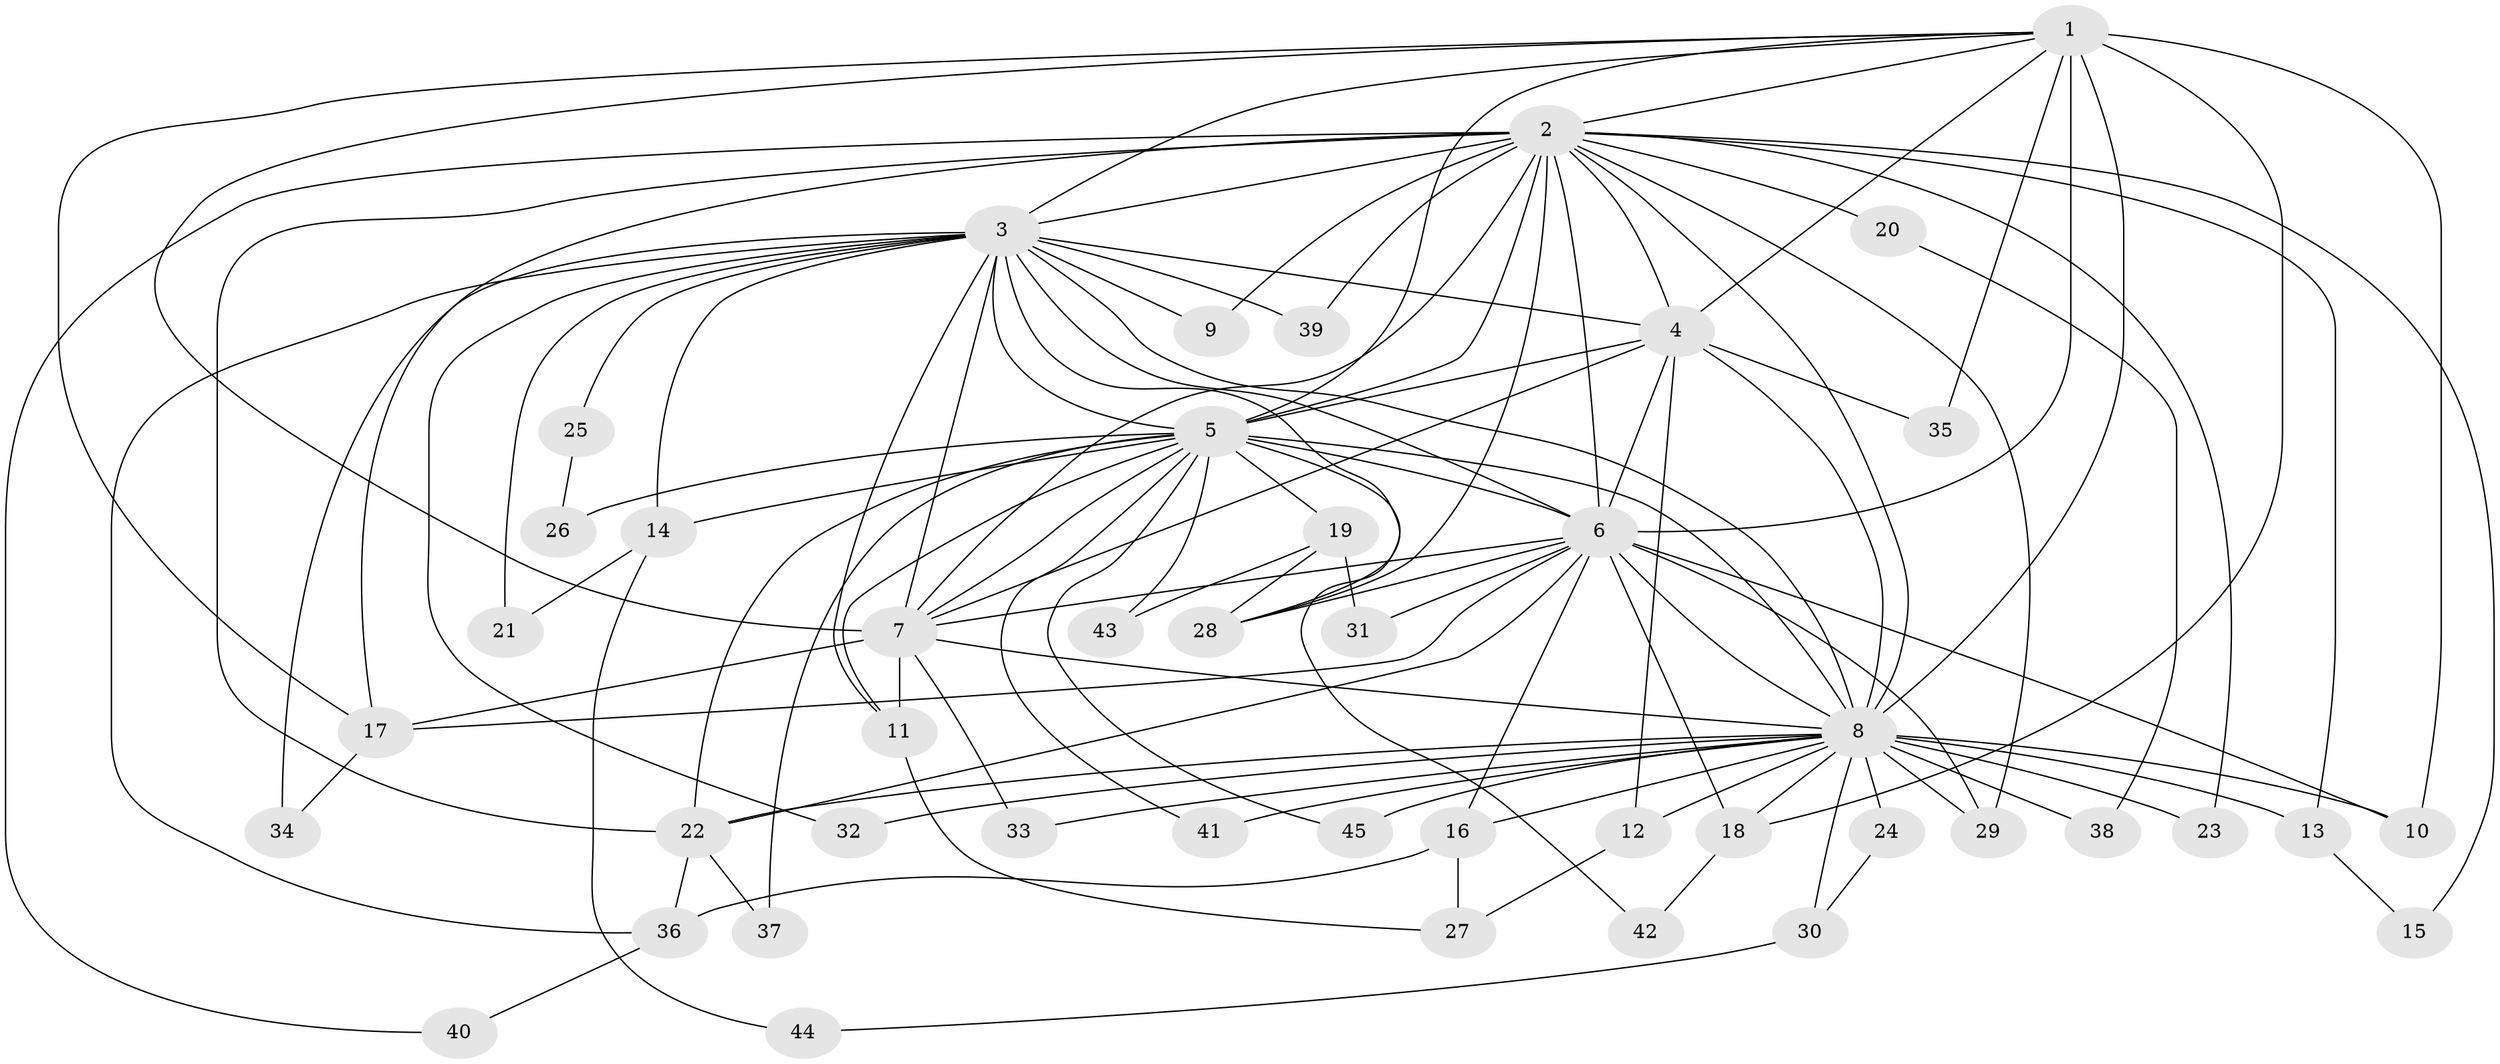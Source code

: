 // original degree distribution, {22: 0.011111111111111112, 25: 0.011111111111111112, 28: 0.011111111111111112, 13: 0.011111111111111112, 23: 0.011111111111111112, 14: 0.011111111111111112, 16: 0.011111111111111112, 18: 0.011111111111111112, 20: 0.011111111111111112, 24: 0.011111111111111112, 4: 0.1111111111111111, 2: 0.5222222222222223, 3: 0.23333333333333334, 5: 0.022222222222222223}
// Generated by graph-tools (version 1.1) at 2025/34/03/09/25 02:34:57]
// undirected, 45 vertices, 110 edges
graph export_dot {
graph [start="1"]
  node [color=gray90,style=filled];
  1;
  2;
  3;
  4;
  5;
  6;
  7;
  8;
  9;
  10;
  11;
  12;
  13;
  14;
  15;
  16;
  17;
  18;
  19;
  20;
  21;
  22;
  23;
  24;
  25;
  26;
  27;
  28;
  29;
  30;
  31;
  32;
  33;
  34;
  35;
  36;
  37;
  38;
  39;
  40;
  41;
  42;
  43;
  44;
  45;
  1 -- 2 [weight=1.0];
  1 -- 3 [weight=1.0];
  1 -- 4 [weight=1.0];
  1 -- 5 [weight=1.0];
  1 -- 6 [weight=2.0];
  1 -- 7 [weight=2.0];
  1 -- 8 [weight=2.0];
  1 -- 10 [weight=7.0];
  1 -- 17 [weight=1.0];
  1 -- 18 [weight=1.0];
  1 -- 35 [weight=2.0];
  2 -- 3 [weight=2.0];
  2 -- 4 [weight=1.0];
  2 -- 5 [weight=1.0];
  2 -- 6 [weight=2.0];
  2 -- 7 [weight=2.0];
  2 -- 8 [weight=2.0];
  2 -- 9 [weight=1.0];
  2 -- 13 [weight=1.0];
  2 -- 15 [weight=1.0];
  2 -- 17 [weight=1.0];
  2 -- 20 [weight=1.0];
  2 -- 22 [weight=2.0];
  2 -- 23 [weight=1.0];
  2 -- 28 [weight=1.0];
  2 -- 29 [weight=1.0];
  2 -- 39 [weight=1.0];
  2 -- 40 [weight=1.0];
  3 -- 4 [weight=2.0];
  3 -- 5 [weight=1.0];
  3 -- 6 [weight=2.0];
  3 -- 7 [weight=2.0];
  3 -- 8 [weight=3.0];
  3 -- 9 [weight=1.0];
  3 -- 11 [weight=1.0];
  3 -- 14 [weight=2.0];
  3 -- 21 [weight=2.0];
  3 -- 25 [weight=1.0];
  3 -- 28 [weight=1.0];
  3 -- 32 [weight=1.0];
  3 -- 34 [weight=1.0];
  3 -- 36 [weight=2.0];
  3 -- 39 [weight=1.0];
  4 -- 5 [weight=1.0];
  4 -- 6 [weight=3.0];
  4 -- 7 [weight=1.0];
  4 -- 8 [weight=2.0];
  4 -- 12 [weight=1.0];
  4 -- 35 [weight=1.0];
  5 -- 6 [weight=3.0];
  5 -- 7 [weight=2.0];
  5 -- 8 [weight=2.0];
  5 -- 11 [weight=1.0];
  5 -- 14 [weight=1.0];
  5 -- 19 [weight=1.0];
  5 -- 22 [weight=1.0];
  5 -- 26 [weight=1.0];
  5 -- 37 [weight=1.0];
  5 -- 41 [weight=1.0];
  5 -- 42 [weight=1.0];
  5 -- 43 [weight=1.0];
  5 -- 45 [weight=1.0];
  6 -- 7 [weight=3.0];
  6 -- 8 [weight=4.0];
  6 -- 10 [weight=1.0];
  6 -- 16 [weight=2.0];
  6 -- 17 [weight=1.0];
  6 -- 18 [weight=1.0];
  6 -- 22 [weight=1.0];
  6 -- 28 [weight=3.0];
  6 -- 29 [weight=1.0];
  6 -- 31 [weight=1.0];
  7 -- 8 [weight=2.0];
  7 -- 11 [weight=2.0];
  7 -- 17 [weight=1.0];
  7 -- 33 [weight=1.0];
  8 -- 10 [weight=5.0];
  8 -- 12 [weight=1.0];
  8 -- 13 [weight=2.0];
  8 -- 16 [weight=2.0];
  8 -- 18 [weight=1.0];
  8 -- 22 [weight=1.0];
  8 -- 23 [weight=1.0];
  8 -- 24 [weight=1.0];
  8 -- 29 [weight=1.0];
  8 -- 30 [weight=1.0];
  8 -- 32 [weight=1.0];
  8 -- 33 [weight=1.0];
  8 -- 38 [weight=1.0];
  8 -- 41 [weight=1.0];
  8 -- 45 [weight=1.0];
  11 -- 27 [weight=1.0];
  12 -- 27 [weight=1.0];
  13 -- 15 [weight=1.0];
  14 -- 21 [weight=1.0];
  14 -- 44 [weight=1.0];
  16 -- 27 [weight=1.0];
  16 -- 36 [weight=1.0];
  17 -- 34 [weight=1.0];
  18 -- 42 [weight=1.0];
  19 -- 28 [weight=1.0];
  19 -- 31 [weight=1.0];
  19 -- 43 [weight=1.0];
  20 -- 38 [weight=1.0];
  22 -- 36 [weight=1.0];
  22 -- 37 [weight=1.0];
  24 -- 30 [weight=1.0];
  25 -- 26 [weight=1.0];
  30 -- 44 [weight=1.0];
  36 -- 40 [weight=1.0];
}
